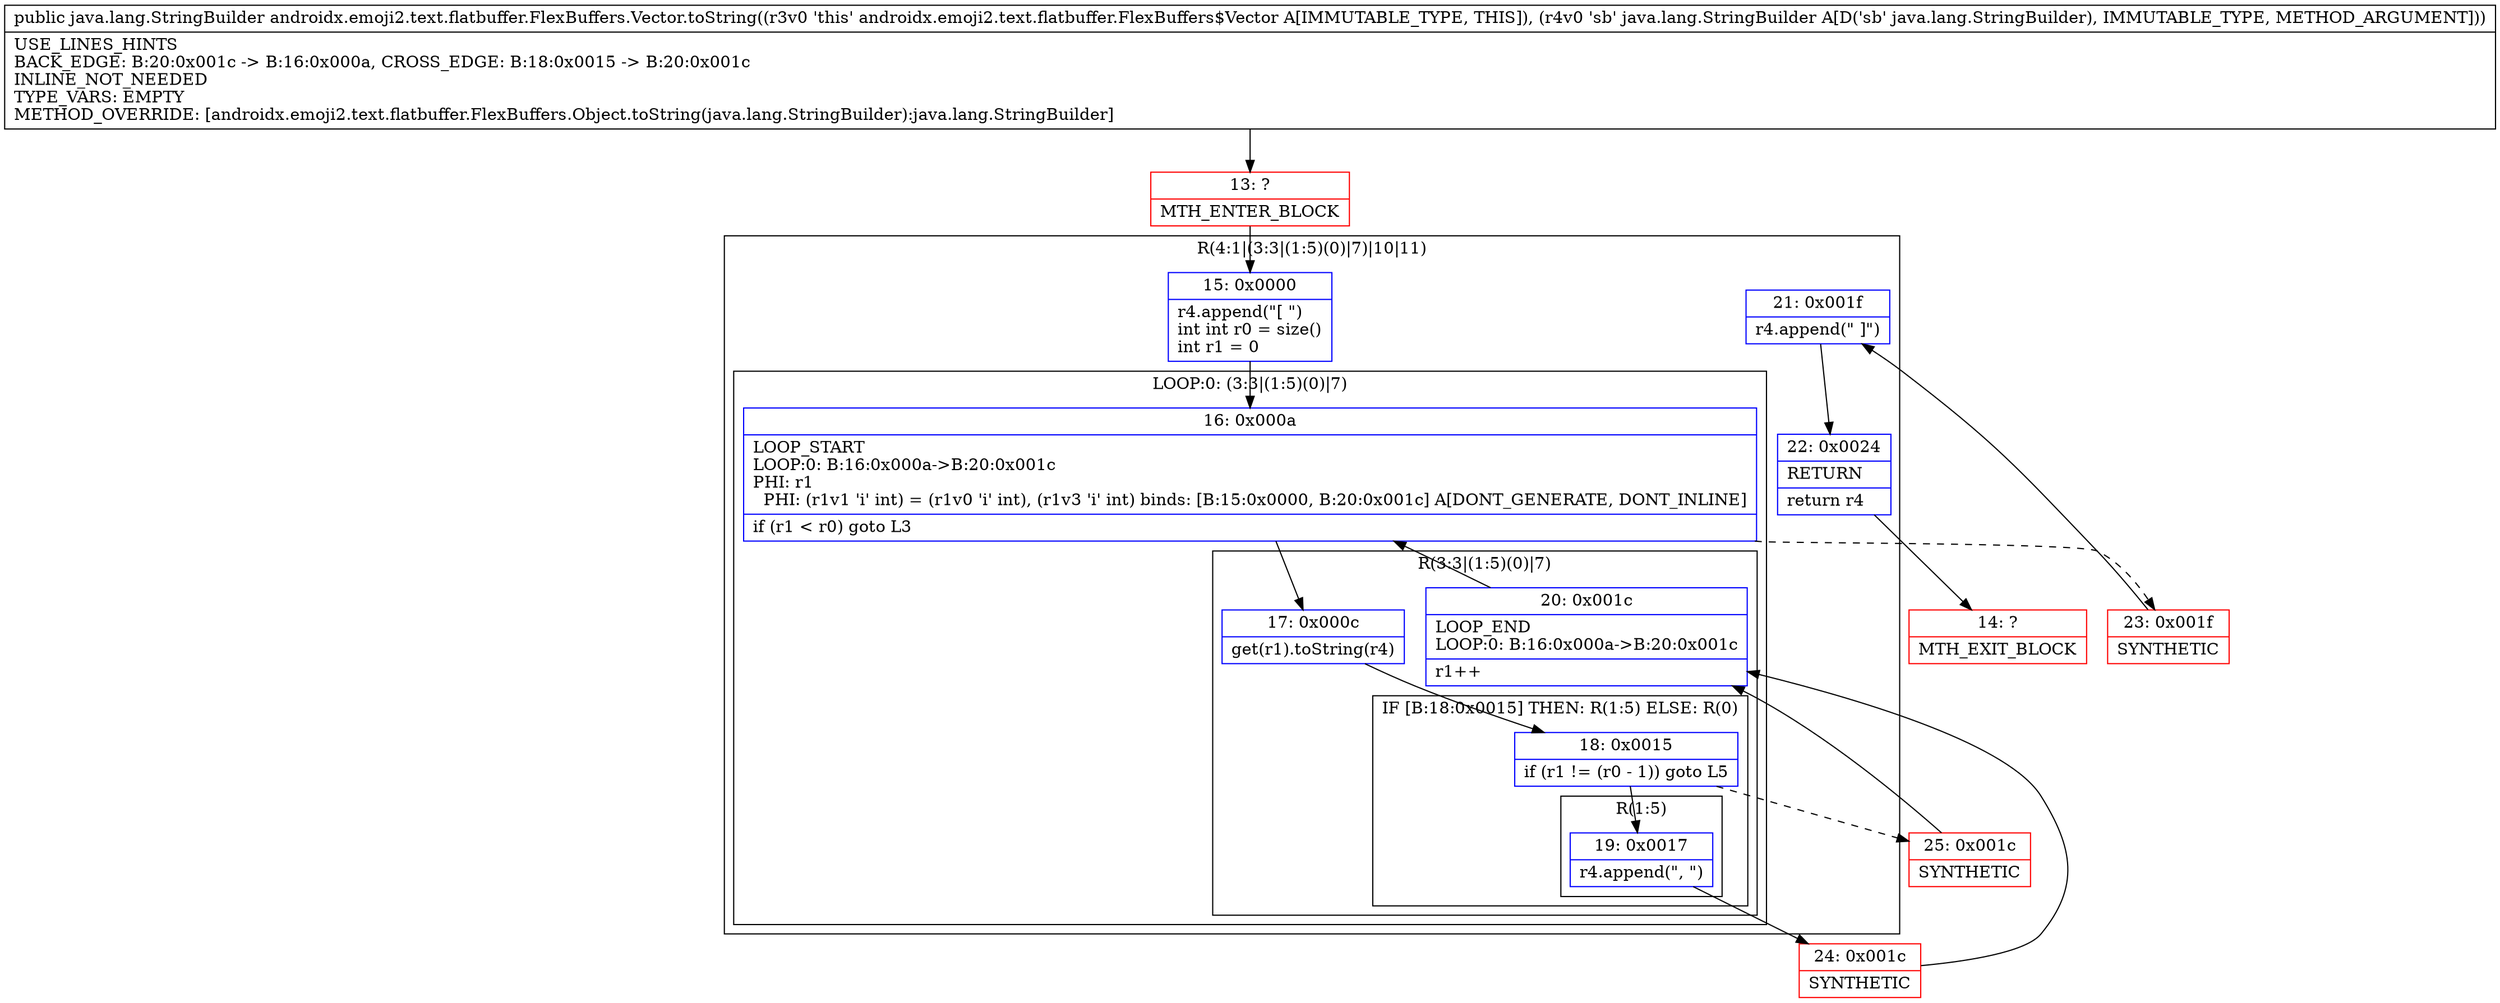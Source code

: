 digraph "CFG forandroidx.emoji2.text.flatbuffer.FlexBuffers.Vector.toString(Ljava\/lang\/StringBuilder;)Ljava\/lang\/StringBuilder;" {
subgraph cluster_Region_392104263 {
label = "R(4:1|(3:3|(1:5)(0)|7)|10|11)";
node [shape=record,color=blue];
Node_15 [shape=record,label="{15\:\ 0x0000|r4.append(\"[ \")\lint int r0 = size()\lint r1 = 0\l}"];
subgraph cluster_LoopRegion_761651677 {
label = "LOOP:0: (3:3|(1:5)(0)|7)";
node [shape=record,color=blue];
Node_16 [shape=record,label="{16\:\ 0x000a|LOOP_START\lLOOP:0: B:16:0x000a\-\>B:20:0x001c\lPHI: r1 \l  PHI: (r1v1 'i' int) = (r1v0 'i' int), (r1v3 'i' int) binds: [B:15:0x0000, B:20:0x001c] A[DONT_GENERATE, DONT_INLINE]\l|if (r1 \< r0) goto L3\l}"];
subgraph cluster_Region_1456958459 {
label = "R(3:3|(1:5)(0)|7)";
node [shape=record,color=blue];
Node_17 [shape=record,label="{17\:\ 0x000c|get(r1).toString(r4)\l}"];
subgraph cluster_IfRegion_1333994048 {
label = "IF [B:18:0x0015] THEN: R(1:5) ELSE: R(0)";
node [shape=record,color=blue];
Node_18 [shape=record,label="{18\:\ 0x0015|if (r1 != (r0 \- 1)) goto L5\l}"];
subgraph cluster_Region_843679142 {
label = "R(1:5)";
node [shape=record,color=blue];
Node_19 [shape=record,label="{19\:\ 0x0017|r4.append(\", \")\l}"];
}
subgraph cluster_Region_442630684 {
label = "R(0)";
node [shape=record,color=blue];
}
}
Node_20 [shape=record,label="{20\:\ 0x001c|LOOP_END\lLOOP:0: B:16:0x000a\-\>B:20:0x001c\l|r1++\l}"];
}
}
Node_21 [shape=record,label="{21\:\ 0x001f|r4.append(\" ]\")\l}"];
Node_22 [shape=record,label="{22\:\ 0x0024|RETURN\l|return r4\l}"];
}
Node_13 [shape=record,color=red,label="{13\:\ ?|MTH_ENTER_BLOCK\l}"];
Node_24 [shape=record,color=red,label="{24\:\ 0x001c|SYNTHETIC\l}"];
Node_25 [shape=record,color=red,label="{25\:\ 0x001c|SYNTHETIC\l}"];
Node_23 [shape=record,color=red,label="{23\:\ 0x001f|SYNTHETIC\l}"];
Node_14 [shape=record,color=red,label="{14\:\ ?|MTH_EXIT_BLOCK\l}"];
MethodNode[shape=record,label="{public java.lang.StringBuilder androidx.emoji2.text.flatbuffer.FlexBuffers.Vector.toString((r3v0 'this' androidx.emoji2.text.flatbuffer.FlexBuffers$Vector A[IMMUTABLE_TYPE, THIS]), (r4v0 'sb' java.lang.StringBuilder A[D('sb' java.lang.StringBuilder), IMMUTABLE_TYPE, METHOD_ARGUMENT]))  | USE_LINES_HINTS\lBACK_EDGE: B:20:0x001c \-\> B:16:0x000a, CROSS_EDGE: B:18:0x0015 \-\> B:20:0x001c\lINLINE_NOT_NEEDED\lTYPE_VARS: EMPTY\lMETHOD_OVERRIDE: [androidx.emoji2.text.flatbuffer.FlexBuffers.Object.toString(java.lang.StringBuilder):java.lang.StringBuilder]\l}"];
MethodNode -> Node_13;Node_15 -> Node_16;
Node_16 -> Node_17;
Node_16 -> Node_23[style=dashed];
Node_17 -> Node_18;
Node_18 -> Node_19;
Node_18 -> Node_25[style=dashed];
Node_19 -> Node_24;
Node_20 -> Node_16;
Node_21 -> Node_22;
Node_22 -> Node_14;
Node_13 -> Node_15;
Node_24 -> Node_20;
Node_25 -> Node_20;
Node_23 -> Node_21;
}

